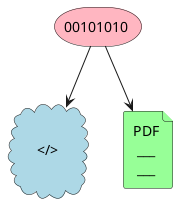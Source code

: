 @startuml
'https://plantuml.com/deployment-diagram

storage "00101010 " as code #lightpink
cloud "\n   </>    \n" as html #lightblue
file "PDF \n ___ \n ___" as PDF #physical

code --> html
code --> PDF

@enduml
